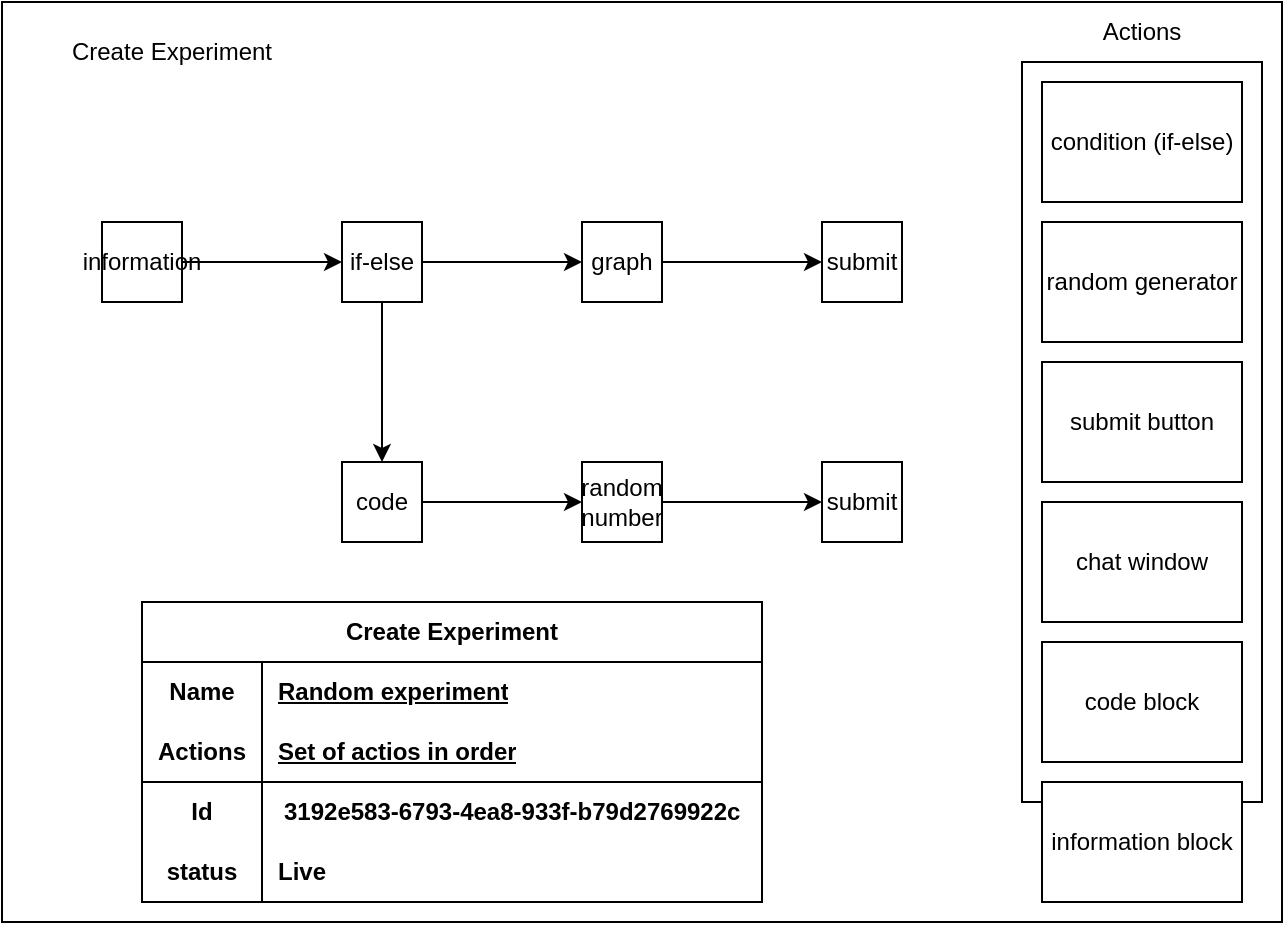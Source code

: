<mxfile version="21.6.8" type="github">
  <diagram name="Page-1" id="UWnMTjNfOtlcfQPbKOZC">
    <mxGraphModel dx="1050" dy="566" grid="1" gridSize="10" guides="1" tooltips="1" connect="1" arrows="1" fold="1" page="1" pageScale="1" pageWidth="827" pageHeight="1169" math="0" shadow="0">
      <root>
        <mxCell id="0" />
        <mxCell id="1" parent="0" />
        <mxCell id="kNc9oBpTsu_Vsp3CrA85-1" value="" style="rounded=0;whiteSpace=wrap;html=1;" vertex="1" parent="1">
          <mxGeometry x="110" y="80" width="640" height="460" as="geometry" />
        </mxCell>
        <mxCell id="kNc9oBpTsu_Vsp3CrA85-2" value="" style="rounded=0;whiteSpace=wrap;html=1;" vertex="1" parent="1">
          <mxGeometry x="620" y="110" width="120" height="370" as="geometry" />
        </mxCell>
        <mxCell id="kNc9oBpTsu_Vsp3CrA85-3" value="condition (if-else)" style="rounded=0;whiteSpace=wrap;html=1;" vertex="1" parent="1">
          <mxGeometry x="630" y="120" width="100" height="60" as="geometry" />
        </mxCell>
        <mxCell id="kNc9oBpTsu_Vsp3CrA85-5" value="random generator" style="rounded=0;whiteSpace=wrap;html=1;" vertex="1" parent="1">
          <mxGeometry x="630" y="190" width="100" height="60" as="geometry" />
        </mxCell>
        <mxCell id="kNc9oBpTsu_Vsp3CrA85-6" value="submit button" style="rounded=0;whiteSpace=wrap;html=1;" vertex="1" parent="1">
          <mxGeometry x="630" y="260" width="100" height="60" as="geometry" />
        </mxCell>
        <mxCell id="kNc9oBpTsu_Vsp3CrA85-7" value="chat window" style="rounded=0;whiteSpace=wrap;html=1;" vertex="1" parent="1">
          <mxGeometry x="630" y="330" width="100" height="60" as="geometry" />
        </mxCell>
        <mxCell id="kNc9oBpTsu_Vsp3CrA85-8" value="code block" style="rounded=0;whiteSpace=wrap;html=1;" vertex="1" parent="1">
          <mxGeometry x="630" y="400" width="100" height="60" as="geometry" />
        </mxCell>
        <mxCell id="kNc9oBpTsu_Vsp3CrA85-9" value="information block" style="rounded=0;whiteSpace=wrap;html=1;" vertex="1" parent="1">
          <mxGeometry x="630" y="470" width="100" height="60" as="geometry" />
        </mxCell>
        <mxCell id="kNc9oBpTsu_Vsp3CrA85-12" value="" style="edgeStyle=orthogonalEdgeStyle;rounded=0;orthogonalLoop=1;jettySize=auto;html=1;" edge="1" parent="1" source="kNc9oBpTsu_Vsp3CrA85-10" target="kNc9oBpTsu_Vsp3CrA85-11">
          <mxGeometry relative="1" as="geometry" />
        </mxCell>
        <mxCell id="kNc9oBpTsu_Vsp3CrA85-10" value="information" style="rounded=0;whiteSpace=wrap;html=1;" vertex="1" parent="1">
          <mxGeometry x="160" y="190" width="40" height="40" as="geometry" />
        </mxCell>
        <mxCell id="kNc9oBpTsu_Vsp3CrA85-14" value="" style="edgeStyle=orthogonalEdgeStyle;rounded=0;orthogonalLoop=1;jettySize=auto;html=1;" edge="1" parent="1" source="kNc9oBpTsu_Vsp3CrA85-11" target="kNc9oBpTsu_Vsp3CrA85-13">
          <mxGeometry relative="1" as="geometry" />
        </mxCell>
        <mxCell id="kNc9oBpTsu_Vsp3CrA85-18" value="" style="edgeStyle=orthogonalEdgeStyle;rounded=0;orthogonalLoop=1;jettySize=auto;html=1;" edge="1" parent="1" source="kNc9oBpTsu_Vsp3CrA85-11" target="kNc9oBpTsu_Vsp3CrA85-17">
          <mxGeometry relative="1" as="geometry" />
        </mxCell>
        <mxCell id="kNc9oBpTsu_Vsp3CrA85-11" value="if-else" style="rounded=0;whiteSpace=wrap;html=1;" vertex="1" parent="1">
          <mxGeometry x="280" y="190" width="40" height="40" as="geometry" />
        </mxCell>
        <mxCell id="kNc9oBpTsu_Vsp3CrA85-16" value="" style="edgeStyle=orthogonalEdgeStyle;rounded=0;orthogonalLoop=1;jettySize=auto;html=1;" edge="1" parent="1" source="kNc9oBpTsu_Vsp3CrA85-13" target="kNc9oBpTsu_Vsp3CrA85-15">
          <mxGeometry relative="1" as="geometry" />
        </mxCell>
        <mxCell id="kNc9oBpTsu_Vsp3CrA85-13" value="graph" style="rounded=0;whiteSpace=wrap;html=1;" vertex="1" parent="1">
          <mxGeometry x="400" y="190" width="40" height="40" as="geometry" />
        </mxCell>
        <mxCell id="kNc9oBpTsu_Vsp3CrA85-15" value="submit" style="rounded=0;whiteSpace=wrap;html=1;" vertex="1" parent="1">
          <mxGeometry x="520" y="190" width="40" height="40" as="geometry" />
        </mxCell>
        <mxCell id="kNc9oBpTsu_Vsp3CrA85-20" value="" style="edgeStyle=orthogonalEdgeStyle;rounded=0;orthogonalLoop=1;jettySize=auto;html=1;" edge="1" parent="1" source="kNc9oBpTsu_Vsp3CrA85-17" target="kNc9oBpTsu_Vsp3CrA85-19">
          <mxGeometry relative="1" as="geometry" />
        </mxCell>
        <mxCell id="kNc9oBpTsu_Vsp3CrA85-17" value="code" style="rounded=0;whiteSpace=wrap;html=1;" vertex="1" parent="1">
          <mxGeometry x="280" y="310" width="40" height="40" as="geometry" />
        </mxCell>
        <mxCell id="kNc9oBpTsu_Vsp3CrA85-22" value="" style="edgeStyle=orthogonalEdgeStyle;rounded=0;orthogonalLoop=1;jettySize=auto;html=1;" edge="1" parent="1" source="kNc9oBpTsu_Vsp3CrA85-19" target="kNc9oBpTsu_Vsp3CrA85-21">
          <mxGeometry relative="1" as="geometry" />
        </mxCell>
        <mxCell id="kNc9oBpTsu_Vsp3CrA85-19" value="random number" style="rounded=0;whiteSpace=wrap;html=1;" vertex="1" parent="1">
          <mxGeometry x="400" y="310" width="40" height="40" as="geometry" />
        </mxCell>
        <mxCell id="kNc9oBpTsu_Vsp3CrA85-21" value="submit" style="rounded=0;whiteSpace=wrap;html=1;" vertex="1" parent="1">
          <mxGeometry x="520" y="310" width="40" height="40" as="geometry" />
        </mxCell>
        <mxCell id="kNc9oBpTsu_Vsp3CrA85-23" value="Actions" style="text;html=1;strokeColor=none;fillColor=none;align=center;verticalAlign=middle;whiteSpace=wrap;rounded=0;" vertex="1" parent="1">
          <mxGeometry x="650" y="80" width="60" height="30" as="geometry" />
        </mxCell>
        <mxCell id="kNc9oBpTsu_Vsp3CrA85-24" value="Create Experiment" style="text;html=1;strokeColor=none;fillColor=none;align=center;verticalAlign=middle;whiteSpace=wrap;rounded=0;" vertex="1" parent="1">
          <mxGeometry x="130" y="90" width="130" height="30" as="geometry" />
        </mxCell>
        <mxCell id="kNc9oBpTsu_Vsp3CrA85-27" value="Create Experiment" style="shape=table;startSize=30;container=1;collapsible=1;childLayout=tableLayout;fixedRows=1;rowLines=0;fontStyle=1;align=center;resizeLast=1;html=1;whiteSpace=wrap;" vertex="1" parent="1">
          <mxGeometry x="180" y="380" width="310" height="150" as="geometry">
            <mxRectangle x="180" y="380" width="150" height="30" as="alternateBounds" />
          </mxGeometry>
        </mxCell>
        <mxCell id="kNc9oBpTsu_Vsp3CrA85-28" value="" style="shape=tableRow;horizontal=0;startSize=0;swimlaneHead=0;swimlaneBody=0;fillColor=none;collapsible=0;dropTarget=0;points=[[0,0.5],[1,0.5]];portConstraint=eastwest;top=0;left=0;right=0;bottom=0;html=1;" vertex="1" parent="kNc9oBpTsu_Vsp3CrA85-27">
          <mxGeometry y="30" width="310" height="30" as="geometry" />
        </mxCell>
        <mxCell id="kNc9oBpTsu_Vsp3CrA85-29" value="Name" style="shape=partialRectangle;connectable=0;fillColor=none;top=0;left=0;bottom=0;right=0;fontStyle=1;overflow=hidden;html=1;whiteSpace=wrap;" vertex="1" parent="kNc9oBpTsu_Vsp3CrA85-28">
          <mxGeometry width="60" height="30" as="geometry">
            <mxRectangle width="60" height="30" as="alternateBounds" />
          </mxGeometry>
        </mxCell>
        <mxCell id="kNc9oBpTsu_Vsp3CrA85-30" value="Random experiment" style="shape=partialRectangle;connectable=0;fillColor=none;top=0;left=0;bottom=0;right=0;align=left;spacingLeft=6;fontStyle=5;overflow=hidden;html=1;whiteSpace=wrap;" vertex="1" parent="kNc9oBpTsu_Vsp3CrA85-28">
          <mxGeometry x="60" width="250" height="30" as="geometry">
            <mxRectangle width="250" height="30" as="alternateBounds" />
          </mxGeometry>
        </mxCell>
        <mxCell id="kNc9oBpTsu_Vsp3CrA85-31" value="" style="shape=tableRow;horizontal=0;startSize=0;swimlaneHead=0;swimlaneBody=0;fillColor=none;collapsible=0;dropTarget=0;points=[[0,0.5],[1,0.5]];portConstraint=eastwest;top=0;left=0;right=0;bottom=1;html=1;" vertex="1" parent="kNc9oBpTsu_Vsp3CrA85-27">
          <mxGeometry y="60" width="310" height="30" as="geometry" />
        </mxCell>
        <mxCell id="kNc9oBpTsu_Vsp3CrA85-32" value="Actions" style="shape=partialRectangle;connectable=0;fillColor=none;top=0;left=0;bottom=0;right=0;fontStyle=1;overflow=hidden;html=1;whiteSpace=wrap;" vertex="1" parent="kNc9oBpTsu_Vsp3CrA85-31">
          <mxGeometry width="60" height="30" as="geometry">
            <mxRectangle width="60" height="30" as="alternateBounds" />
          </mxGeometry>
        </mxCell>
        <mxCell id="kNc9oBpTsu_Vsp3CrA85-33" value="Set of actios in order" style="shape=partialRectangle;connectable=0;fillColor=none;top=0;left=0;bottom=0;right=0;align=left;spacingLeft=6;fontStyle=5;overflow=hidden;html=1;whiteSpace=wrap;" vertex="1" parent="kNc9oBpTsu_Vsp3CrA85-31">
          <mxGeometry x="60" width="250" height="30" as="geometry">
            <mxRectangle width="250" height="30" as="alternateBounds" />
          </mxGeometry>
        </mxCell>
        <mxCell id="kNc9oBpTsu_Vsp3CrA85-34" value="" style="shape=tableRow;horizontal=0;startSize=0;swimlaneHead=0;swimlaneBody=0;fillColor=none;collapsible=0;dropTarget=0;points=[[0,0.5],[1,0.5]];portConstraint=eastwest;top=0;left=0;right=0;bottom=0;html=1;" vertex="1" parent="kNc9oBpTsu_Vsp3CrA85-27">
          <mxGeometry y="90" width="310" height="30" as="geometry" />
        </mxCell>
        <mxCell id="kNc9oBpTsu_Vsp3CrA85-35" value="Id" style="shape=partialRectangle;connectable=0;fillColor=none;top=0;left=0;bottom=0;right=0;editable=1;overflow=hidden;html=1;whiteSpace=wrap;fontStyle=1" vertex="1" parent="kNc9oBpTsu_Vsp3CrA85-34">
          <mxGeometry width="60" height="30" as="geometry">
            <mxRectangle width="60" height="30" as="alternateBounds" />
          </mxGeometry>
        </mxCell>
        <mxCell id="kNc9oBpTsu_Vsp3CrA85-36" value="&lt;table&gt;&lt;tbody&gt;&lt;tr&gt;&lt;td&gt;3192e583-6793-4ea8-933f-b79d2769922c&lt;/td&gt;&lt;/tr&gt;&lt;/tbody&gt;&lt;/table&gt;" style="shape=partialRectangle;connectable=0;fillColor=none;top=0;left=0;bottom=0;right=0;align=left;spacingLeft=6;overflow=hidden;html=1;whiteSpace=wrap;fontStyle=1" vertex="1" parent="kNc9oBpTsu_Vsp3CrA85-34">
          <mxGeometry x="60" width="250" height="30" as="geometry">
            <mxRectangle width="250" height="30" as="alternateBounds" />
          </mxGeometry>
        </mxCell>
        <mxCell id="kNc9oBpTsu_Vsp3CrA85-37" value="" style="shape=tableRow;horizontal=0;startSize=0;swimlaneHead=0;swimlaneBody=0;fillColor=none;collapsible=0;dropTarget=0;points=[[0,0.5],[1,0.5]];portConstraint=eastwest;top=0;left=0;right=0;bottom=0;html=1;" vertex="1" parent="kNc9oBpTsu_Vsp3CrA85-27">
          <mxGeometry y="120" width="310" height="30" as="geometry" />
        </mxCell>
        <mxCell id="kNc9oBpTsu_Vsp3CrA85-38" value="status" style="shape=partialRectangle;connectable=0;fillColor=none;top=0;left=0;bottom=0;right=0;editable=1;overflow=hidden;html=1;whiteSpace=wrap;fontStyle=1" vertex="1" parent="kNc9oBpTsu_Vsp3CrA85-37">
          <mxGeometry width="60" height="30" as="geometry">
            <mxRectangle width="60" height="30" as="alternateBounds" />
          </mxGeometry>
        </mxCell>
        <mxCell id="kNc9oBpTsu_Vsp3CrA85-39" value="&lt;b&gt;Live&lt;/b&gt;" style="shape=partialRectangle;connectable=0;fillColor=none;top=0;left=0;bottom=0;right=0;align=left;spacingLeft=6;overflow=hidden;html=1;whiteSpace=wrap;" vertex="1" parent="kNc9oBpTsu_Vsp3CrA85-37">
          <mxGeometry x="60" width="250" height="30" as="geometry">
            <mxRectangle width="250" height="30" as="alternateBounds" />
          </mxGeometry>
        </mxCell>
      </root>
    </mxGraphModel>
  </diagram>
</mxfile>
